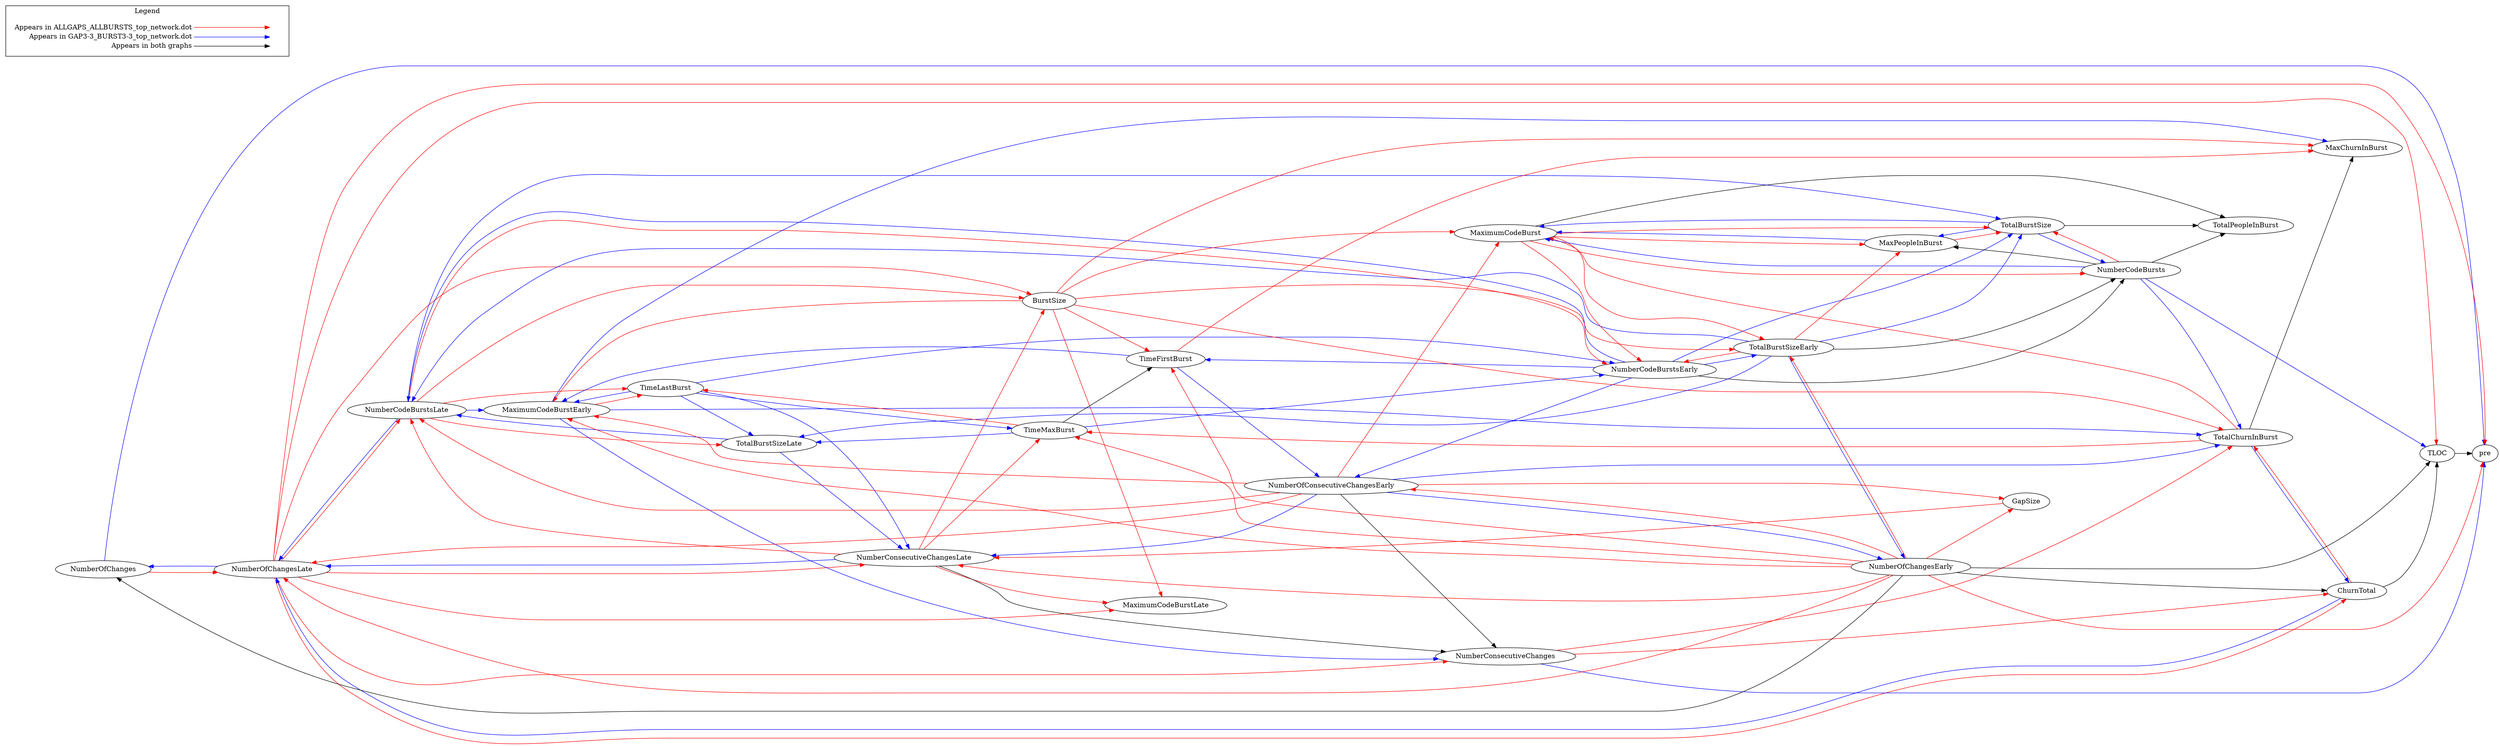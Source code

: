 digraph {
NumberOfChanges -> NumberOfChangesLate[color="red"];
MaxPeopleInBurst -> TotalBurstSize[color="red"];
NumberCodeBurstsLate -> TotalBurstSizeLate[color="red"];
NumberCodeBurstsLate -> NumberCodeBurstsEarly[color="red"];
NumberCodeBurstsLate -> TimeLastBurst[color="red"];
NumberCodeBurstsLate -> BurstSize[color="red"];
NumberOfChangesLate -> MaximumCodeBurstLate[color="red"];
NumberOfChangesLate -> NumberCodeBurstsLate[color="red"];
NumberOfChangesLate -> ChurnTotal[color="red"];
NumberOfChangesLate -> NumberConsecutiveChangesLate[color="red"];
NumberOfChangesLate -> NumberConsecutiveChanges[color="red"];
NumberOfChangesLate -> pre[color="red"];
NumberOfChangesLate -> TLOC[color="red"];
NumberOfChangesLate -> BurstSize[color="red"];
NumberOfChangesEarly -> NumberOfChangesLate[color="red"];
NumberOfChangesEarly -> MaximumCodeBurstEarly[color="red"];
NumberOfChangesEarly -> TimeFirstBurst[color="red"];
NumberOfChangesEarly -> NumberOfConsecutiveChangesEarly[color="red"];
NumberOfChangesEarly -> NumberConsecutiveChangesLate[color="red"];
NumberOfChangesEarly -> TotalBurstSizeEarly[color="red"];
NumberOfChangesEarly -> TimeMaxBurst[color="red"];
NumberOfChangesEarly -> pre[color="red"];
NumberOfChangesEarly -> GapSize[color="red"];
MaximumCodeBurstEarly -> TimeLastBurst[color="red"];
TimeFirstBurst -> MaxChurnInBurst[color="red"];
TotalChurnInBurst -> MaximumCodeBurst[color="red"];
TotalChurnInBurst -> TimeMaxBurst[color="red"];
ChurnTotal -> TotalChurnInBurst[color="red"];
MaximumCodeBurst -> MaxPeopleInBurst[color="red"];
MaximumCodeBurst -> NumberCodeBurstsEarly[color="red"];
MaximumCodeBurst -> TotalBurstSizeEarly[color="red"];
MaximumCodeBurst -> TotalBurstSize[color="red"];
MaximumCodeBurst -> NumberCodeBursts[color="red"];
NumberOfConsecutiveChangesEarly -> NumberCodeBurstsLate[color="red"];
NumberOfConsecutiveChangesEarly -> NumberOfChangesLate[color="red"];
NumberOfConsecutiveChangesEarly -> MaximumCodeBurstEarly[color="red"];
NumberOfConsecutiveChangesEarly -> MaximumCodeBurst[color="red"];
NumberOfConsecutiveChangesEarly -> GapSize[color="red"];
NumberConsecutiveChangesLate -> MaximumCodeBurstLate[color="red"];
NumberConsecutiveChangesLate -> NumberCodeBurstsLate[color="red"];
NumberConsecutiveChangesLate -> TimeMaxBurst[color="red"];
NumberConsecutiveChangesLate -> BurstSize[color="red"];
TotalBurstSizeEarly -> MaxPeopleInBurst[color="red"];
TotalBurstSizeEarly -> NumberCodeBurstsEarly[color="red"];
TimeMaxBurst -> TimeLastBurst[color="red"];
NumberConsecutiveChanges -> TotalChurnInBurst[color="red"];
NumberConsecutiveChanges -> ChurnTotal[color="red"];
NumberCodeBursts -> TotalBurstSize[color="red"];
GapSize -> NumberConsecutiveChangesLate[color="red"];
BurstSize -> MaximumCodeBurstLate[color="red"];
BurstSize -> MaxChurnInBurst[color="red"];
BurstSize -> MaximumCodeBurstEarly[color="red"];
BurstSize -> TimeFirstBurst[color="red"];
BurstSize -> TotalChurnInBurst[color="red"];
BurstSize -> MaximumCodeBurst[color="red"];
BurstSize -> TotalBurstSizeEarly[color="red"];
NumberOfChangesEarly -> NumberOfChanges[color="black"];
NumberOfChangesEarly -> ChurnTotal[color="black"];
NumberOfChangesEarly -> TLOC[color="black"];
NumberCodeBurstsEarly -> NumberCodeBursts[color="black"];
TotalChurnInBurst -> MaxChurnInBurst[color="black"];
ChurnTotal -> TLOC[color="black"];
MaximumCodeBurst -> TotalPeopleInBurst[color="black"];
NumberOfConsecutiveChangesEarly -> NumberConsecutiveChanges[color="black"];
NumberConsecutiveChangesLate -> NumberConsecutiveChanges[color="black"];
TotalBurstSizeEarly -> NumberCodeBursts[color="black"];
TotalBurstSize -> TotalPeopleInBurst[color="black"];
TimeMaxBurst -> TimeFirstBurst[color="black"];
NumberCodeBursts -> TotalPeopleInBurst[color="black"];
NumberCodeBursts -> MaxPeopleInBurst[color="black"];
TLOC -> pre[color="black"];
NumberOfChanges -> pre[color="blue"];
MaxPeopleInBurst -> MaximumCodeBurst[color="blue"];
TotalBurstSizeLate -> NumberCodeBurstsLate[color="blue"];
TotalBurstSizeLate -> NumberConsecutiveChangesLate[color="blue"];
NumberCodeBurstsLate -> NumberOfChangesLate[color="blue"];
NumberCodeBurstsLate -> MaximumCodeBurstEarly[color="blue"];
NumberCodeBurstsLate -> TotalBurstSize[color="blue"];
NumberOfChangesLate -> NumberOfChanges[color="blue"];
MaximumCodeBurstEarly -> MaxChurnInBurst[color="blue"];
MaximumCodeBurstEarly -> TotalChurnInBurst[color="blue"];
MaximumCodeBurstEarly -> NumberConsecutiveChanges[color="blue"];
NumberCodeBurstsEarly -> NumberCodeBurstsLate[color="blue"];
NumberCodeBurstsEarly -> TimeFirstBurst[color="blue"];
NumberCodeBurstsEarly -> NumberOfConsecutiveChangesEarly[color="blue"];
NumberCodeBurstsEarly -> TotalBurstSizeEarly[color="blue"];
NumberCodeBurstsEarly -> TotalBurstSize[color="blue"];
TimeFirstBurst -> MaximumCodeBurstEarly[color="blue"];
TimeFirstBurst -> NumberOfConsecutiveChangesEarly[color="blue"];
TotalChurnInBurst -> ChurnTotal[color="blue"];
ChurnTotal -> NumberOfChangesLate[color="blue"];
NumberOfConsecutiveChangesEarly -> NumberOfChangesEarly[color="blue"];
NumberOfConsecutiveChangesEarly -> TotalChurnInBurst[color="blue"];
NumberOfConsecutiveChangesEarly -> NumberConsecutiveChangesLate[color="blue"];
NumberConsecutiveChangesLate -> NumberOfChangesLate[color="blue"];
TotalBurstSizeEarly -> TotalBurstSizeLate[color="blue"];
TotalBurstSizeEarly -> NumberCodeBurstsLate[color="blue"];
TotalBurstSizeEarly -> NumberOfChangesEarly[color="blue"];
TotalBurstSizeEarly -> TotalBurstSize[color="blue"];
TotalBurstSize -> MaxPeopleInBurst[color="blue"];
TotalBurstSize -> MaximumCodeBurst[color="blue"];
TotalBurstSize -> NumberCodeBursts[color="blue"];
TimeMaxBurst -> TotalBurstSizeLate[color="blue"];
TimeMaxBurst -> NumberCodeBurstsEarly[color="blue"];
NumberConsecutiveChanges -> pre[color="blue"];
TimeLastBurst -> TotalBurstSizeLate[color="blue"];
TimeLastBurst -> MaximumCodeBurstEarly[color="blue"];
TimeLastBurst -> NumberCodeBurstsEarly[color="blue"];
TimeLastBurst -> NumberConsecutiveChangesLate[color="blue"];
TimeLastBurst -> TimeMaxBurst[color="blue"];
NumberCodeBursts -> TotalChurnInBurst[color="blue"];
NumberCodeBursts -> MaximumCodeBurst[color="blue"];
NumberCodeBursts -> TLOC[color="blue"];

  rankdir=LR
  node [shape=plaintext]
  subgraph cluster_01 { 
    label = "Legend";
    key [label=<<table border="0" cellpadding="2" cellspacing="0" cellborder="0">
      <tr><td align="right" port="i1">Appears in ALLGAPS_ALLBURSTS_top_network.dot</td></tr>
      <tr><td align="right" port="i2">Appears in GAP3-3_BURST3-3_top_network.dot</td></tr>
      <tr><td align="right" port="i3">Appears in both graphs</td></tr>
      </table>>]
    key2 [label=<<table border="0" cellpadding="2" cellspacing="0" cellborder="0">
      <tr><td port="i1">&nbsp;</td></tr>
      <tr><td port="i2">&nbsp;</td></tr>
      <tr><td port="i3">&nbsp;</td></tr>
      </table>>]
    key:i1:e -> key2:i1:w [color=red]
    key:i2:e -> key2:i2:w [color=blue]
    key:i3:e -> key2:i3:w [color=black]
  }
}